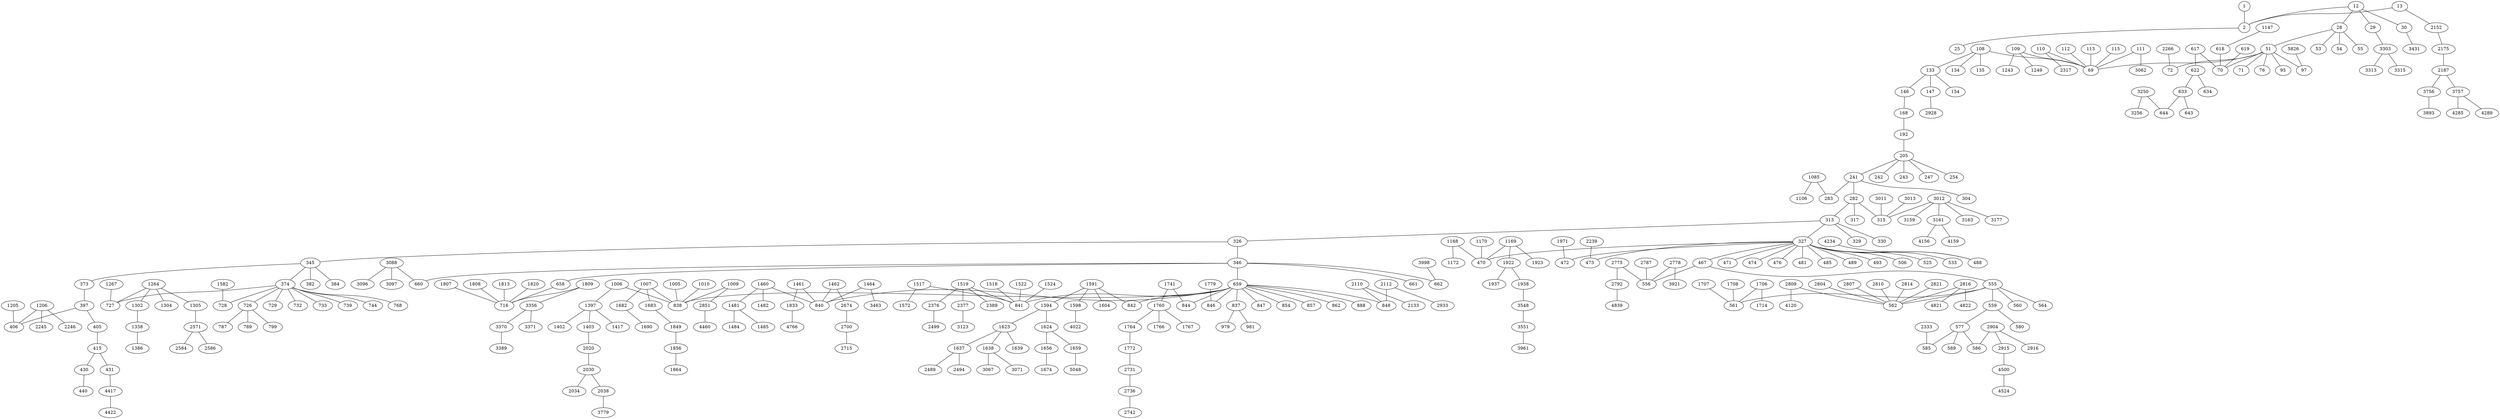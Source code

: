 strict graph "" {
	graph ["edge"="{}",
		file="/Users/felicedeluca/Developer/UofA/mlgd/pipeline/impred/tmp_workspace/topics/set3/layers/Topics_Layer_8_drawing_improved.dot",
		"graph"="{'file': '/Users/felicedeluca/Developer/UofA/mlgd/pipeline/impred/tmp_workspace/topics/set3/layers/Topics_Layer_8_drawing_improved.dot'}",
		"node"="{'height': '', 'level': '', 'pos': '', 'width': ''}"
	];
	1	 [height=0.05,
		level=1,
		pos="-23367.04,-17113.12",
		width=0.05];
	2	 [height=0.05,
		level=1,
		pos="-20937.82,-14861.23",
		width=0.05];
	1 -- 2;
	1005	 [height=0.05,
		level=1,
		pos="7016.94,-9237.54",
		width=0.05];
	838	 [height=0.05,
		level=1,
		pos="5075.61,-6619.32",
		width=0.05];
	1005 -- 838;
	1006	 [height=0.05,
		level=1,
		pos="11813.81,-10093.15",
		width=0.05];
	1397	 [height=0.05,
		level=1,
		pos="13776.13,-13952.66",
		width=0.05];
	1006 -- 1397;
	1006 -- 838;
	1007	 [height=0.05,
		level=1,
		pos="12176.54,-11336.19",
		width=0.05];
	1682	 [height=0.05,
		level=1,
		pos="9249.13,-18314.55",
		width=0.05];
	1007 -- 1682;
	1683	 [height=0.05,
		level=1,
		pos="9130.97,-16812.80",
		width=0.05];
	1007 -- 1683;
	1007 -- 838;
	1009	 [height=0.05,
		level=1,
		pos="8583.83,-10615.41",
		width=0.05];
	2851	 [height=0.05,
		level=1,
		pos="10016.14,-12588.45",
		width=0.05];
	1009 -- 2851;
	1009 -- 838;
	1010	 [height=0.05,
		level=1,
		pos="8047.06,-7306.60",
		width=0.05];
	1010 -- 838;
	108	 [height=0.05,
		level=1,
		pos="-13437.07,16104.40",
		width=0.05];
	133	 [height=0.05,
		level=1,
		pos="-10804.78,16069.05",
		width=0.05];
	108 -- 133;
	134	 [height=0.05,
		level=1,
		pos="-11323.04,20005.93",
		width=0.05];
	108 -- 134;
	135	 [height=0.05,
		level=1,
		pos="-12816.39,18416.21",
		width=0.05];
	108 -- 135;
	69	 [height=0.05,
		level=1,
		pos="-17727.34,2020.38",
		width=0.05];
	108 -- 69;
	1085	 [height=0.05,
		level=1,
		pos="-7430.22,16852.84",
		width=0.05];
	1106	 [height=0.05,
		level=1,
		pos="-9207.60,19095.21",
		width=0.05];
	1085 -- 1106;
	283	 [height=0.05,
		level=1,
		pos="-7487.56,11387.91",
		width=0.05];
	1085 -- 283;
	109	 [height=0.05,
		level=1,
		pos="-17601.37,8035.52",
		width=0.05];
	1243	 [height=0.05,
		level=1,
		pos="-17499.78,10038.07",
		width=0.05];
	109 -- 1243;
	1249	 [height=0.05,
		level=1,
		pos="-19537.09,9010.71",
		width=0.05];
	109 -- 1249;
	109 -- 69;
	110	 [height=0.05,
		level=1,
		pos="-15130.42,13109.61",
		width=0.05];
	2317	 [height=0.05,
		level=1,
		pos="-14251.75,18502.91",
		width=0.05];
	110 -- 2317;
	110 -- 69;
	111	 [height=0.05,
		level=1,
		pos="-19745.21,5287.01",
		width=0.05];
	3062	 [height=0.05,
		level=1,
		pos="-20784.99,6523.58",
		width=0.05];
	111 -- 3062;
	111 -- 69;
	112	 [height=0.05,
		level=1,
		pos="-14212.49,2027.70",
		width=0.05];
	112 -- 69;
	113	 [height=0.05,
		level=1,
		pos="-15380.67,2668.74",
		width=0.05];
	113 -- 69;
	1147	 [height=0.05,
		level=1,
		pos="-22663.77,5684.69",
		width=0.05];
	618	 [height=0.05,
		level=1,
		pos="-20906.51,2547.98",
		width=0.05];
	1147 -- 618;
	115	 [height=0.05,
		level=1,
		pos="-16189.94,2564.44",
		width=0.05];
	115 -- 69;
	1168	 [height=0.05,
		level=1,
		pos="-5088.15,5073.34",
		width=0.05];
	1172	 [height=0.05,
		level=1,
		pos="-4325.88,7499.30",
		width=0.05];
	1168 -- 1172;
	470	 [height=0.05,
		level=1,
		pos="-3607.58,760.31",
		width=0.05];
	1168 -- 470;
	1169	 [height=0.05,
		level=1,
		pos="-5206.94,2333.84",
		width=0.05];
	1922	 [height=0.05,
		level=1,
		pos="-7333.97,3867.69",
		width=0.05];
	1169 -- 1922;
	1923	 [height=0.05,
		level=1,
		pos="-6003.08,1132.48",
		width=0.05];
	1169 -- 1923;
	1169 -- 470;
	1170	 [height=0.05,
		level=1,
		pos="-6657.64,28.64",
		width=0.05];
	1170 -- 470;
	12	 [height=0.05,
		level=1,
		pos="-20921.88,-9051.11",
		width=0.05];
	12 -- 2;
	28	 [height=0.05,
		level=1,
		pos="-15209.79,-7840.95",
		width=0.05];
	12 -- 28;
	29	 [height=0.05,
		level=1,
		pos="-22505.60,-6348.70",
		width=0.05];
	12 -- 29;
	30	 [height=0.05,
		level=1,
		pos="-20602.49,-11411.09",
		width=0.05];
	12 -- 30;
	1205	 [height=0.05,
		level=1,
		pos="-9425.70,-17673.15",
		width=0.05];
	406	 [height=0.05,
		level=1,
		pos="-10424.63,-15990.64",
		width=0.05];
	1205 -- 406;
	1206	 [height=0.05,
		level=1,
		pos="-12054.53,-18196.35",
		width=0.05];
	2245	 [height=0.05,
		level=1,
		pos="-16959.27,-19978.21",
		width=0.05];
	1206 -- 2245;
	2246	 [height=0.05,
		level=1,
		pos="-14638.07,-15911.69",
		width=0.05];
	1206 -- 2246;
	1206 -- 406;
	1264	 [height=0.05,
		level=1,
		pos="-4500.83,-16731.64",
		width=0.05];
	1302	 [height=0.05,
		level=1,
		pos="26.90,-17838.08",
		width=0.05];
	1264 -- 1302;
	1304	 [height=0.05,
		level=1,
		pos="-3495.40,-19632.95",
		width=0.05];
	1264 -- 1304;
	1305	 [height=0.05,
		level=1,
		pos="-7477.59,-19133.06",
		width=0.05];
	1264 -- 1305;
	727	 [height=0.05,
		level=1,
		pos="-5306.81,-11294.17",
		width=0.05];
	1264 -- 727;
	1267	 [height=0.05,
		level=1,
		pos="-6933.66,-13440.68",
		width=0.05];
	1267 -- 727;
	13	 [height=0.05,
		level=1,
		pos="-24407.87,-13719.74",
		width=0.05];
	13 -- 2;
	2152	 [height=0.05,
		level=1,
		pos="-28221.73,-10978.95",
		width=0.05];
	13 -- 2152;
	1338	 [height=0.05,
		level=1,
		pos="-1237.88,-24240.85",
		width=0.05];
	1302 -- 1338;
	2571	 [height=0.05,
		level=1,
		pos="-7952.62,-22708.42",
		width=0.05];
	1305 -- 2571;
	146	 [height=0.05,
		level=1,
		pos="-8944.46,14094.60",
		width=0.05];
	133 -- 146;
	147	 [height=0.05,
		level=1,
		pos="-13115.30,13930.92",
		width=0.05];
	133 -- 147;
	154	 [height=0.05,
		level=1,
		pos="-10259.49,18198.86",
		width=0.05];
	133 -- 154;
	1386	 [height=0.05,
		level=1,
		pos="-346.52,-26735.67",
		width=0.05];
	1338 -- 1386;
	1402	 [height=0.05,
		level=1,
		pos="17030.98,-18077.18",
		width=0.05];
	1397 -- 1402;
	1403	 [height=0.05,
		level=1,
		pos="14100.34,-17184.81",
		width=0.05];
	1397 -- 1403;
	1417	 [height=0.05,
		level=1,
		pos="19476.61,-15700.52",
		width=0.05];
	1397 -- 1417;
	2020	 [height=0.05,
		level=1,
		pos="14928.31,-19238.40",
		width=0.05];
	1403 -- 2020;
	168	 [height=0.05,
		level=1,
		pos="-9586.31,11770.69",
		width=0.05];
	146 -- 168;
	1460	 [height=0.05,
		level=1,
		pos="18821.58,-2901.64",
		width=0.05];
	1481	 [height=0.05,
		level=1,
		pos="22903.52,-815.63",
		width=0.05];
	1460 -- 1481;
	1482	 [height=0.05,
		level=1,
		pos="21204.65,-4331.78",
		width=0.05];
	1460 -- 1482;
	840	 [height=0.05,
		level=1,
		pos="11125.61,-5779.81",
		width=0.05];
	1460 -- 840;
	1461	 [height=0.05,
		level=1,
		pos="15871.92,-5061.44",
		width=0.05];
	1833	 [height=0.05,
		level=1,
		pos="17574.05,-5062.03",
		width=0.05];
	1461 -- 1833;
	1461 -- 840;
	1462	 [height=0.05,
		level=1,
		pos="14118.03,-7293.77",
		width=0.05];
	2674	 [height=0.05,
		level=1,
		pos="18539.06,-6898.38",
		width=0.05];
	1462 -- 2674;
	1462 -- 840;
	1464	 [height=0.05,
		level=1,
		pos="13154.22,-3729.87",
		width=0.05];
	3463	 [height=0.05,
		level=1,
		pos="12950.56,-1789.91",
		width=0.05];
	1464 -- 3463;
	1464 -- 840;
	2928	 [height=0.05,
		level=1,
		pos="-14406.79,11607.48",
		width=0.05];
	147 -- 2928;
	1484	 [height=0.05,
		level=1,
		pos="23019.54,2343.89",
		width=0.05];
	1481 -- 1484;
	1485	 [height=0.05,
		level=1,
		pos="25442.31,-1400.90",
		width=0.05];
	1481 -- 1485;
	1517	 [height=0.05,
		level=1,
		pos="9811.83,5199.94",
		width=0.05];
	1572	 [height=0.05,
		level=1,
		pos="11972.42,6106.55",
		width=0.05];
	1517 -- 1572;
	841	 [height=0.05,
		level=1,
		pos="6983.15,-85.14",
		width=0.05];
	1517 -- 841;
	1518	 [height=0.05,
		level=1,
		pos="7114.45,2758.60",
		width=0.05];
	1518 -- 841;
	1519	 [height=0.05,
		level=1,
		pos="9810.90,1439.27",
		width=0.05];
	2376	 [height=0.05,
		level=1,
		pos="14901.10,7048.00",
		width=0.05];
	1519 -- 2376;
	2377	 [height=0.05,
		level=1,
		pos="14037.29,405.12",
		width=0.05];
	1519 -- 2377;
	2389	 [height=0.05,
		level=1,
		pos="12444.15,3013.71",
		width=0.05];
	1519 -- 2389;
	1519 -- 841;
	1522	 [height=0.05,
		level=1,
		pos="8422.91,3232.53",
		width=0.05];
	1522 -- 841;
	1524	 [height=0.05,
		level=1,
		pos="10528.86,-3203.77",
		width=0.05];
	1524 -- 841;
	1582	 [height=0.05,
		level=1,
		pos="-6729.67,-8540.96",
		width=0.05];
	728	 [height=0.05,
		level=1,
		pos="-3837.21,-7472.55",
		width=0.05];
	1582 -- 728;
	1591	 [height=0.05,
		level=1,
		pos="14082.06,10243.51",
		width=0.05];
	1594	 [height=0.05,
		level=1,
		pos="15929.45,14251.46",
		width=0.05];
	1591 -- 1594;
	1598	 [height=0.05,
		level=1,
		pos="15537.99,12264.79",
		width=0.05];
	1591 -- 1598;
	1604	 [height=0.05,
		level=1,
		pos="14807.81,12363.07",
		width=0.05];
	1591 -- 1604;
	842	 [height=0.05,
		level=1,
		pos="3655.22,884.88",
		width=0.05];
	1591 -- 842;
	1623	 [height=0.05,
		level=1,
		pos="18239.69,15883.46",
		width=0.05];
	1594 -- 1623;
	1624	 [height=0.05,
		level=1,
		pos="16111.16,18595.52",
		width=0.05];
	1594 -- 1624;
	4022	 [height=0.05,
		level=1,
		pos="17077.72,10437.11",
		width=0.05];
	1598 -- 4022;
	1637	 [height=0.05,
		level=1,
		pos="19630.96,18095.86",
		width=0.05];
	1623 -- 1637;
	1638	 [height=0.05,
		level=1,
		pos="22459.69,14273.34",
		width=0.05];
	1623 -- 1638;
	1639	 [height=0.05,
		level=1,
		pos="19004.53,12374.14",
		width=0.05];
	1623 -- 1639;
	1656	 [height=0.05,
		level=1,
		pos="12991.40,24245.84",
		width=0.05];
	1624 -- 1656;
	1659	 [height=0.05,
		level=1,
		pos="15985.91,21248.38",
		width=0.05];
	1624 -- 1659;
	2489	 [height=0.05,
		level=1,
		pos="21647.98,19402.56",
		width=0.05];
	1637 -- 2489;
	2494	 [height=0.05,
		level=1,
		pos="19073.14,20526.52",
		width=0.05];
	1637 -- 2494;
	3067	 [height=0.05,
		level=1,
		pos="24710.03,15204.40",
		width=0.05];
	1638 -- 3067;
	3071	 [height=0.05,
		level=1,
		pos="24579.12,17074.28",
		width=0.05];
	1638 -- 3071;
	1674	 [height=0.05,
		level=1,
		pos="10954.96,25542.77",
		width=0.05];
	1656 -- 1674;
	5048	 [height=0.05,
		level=1,
		pos="17339.40,21767.36",
		width=0.05];
	1659 -- 5048;
	192	 [height=0.05,
		level=1,
		pos="-11555.84,9620.96",
		width=0.05];
	168 -- 192;
	1690	 [height=0.05,
		level=1,
		pos="9028.21,-21863.84",
		width=0.05];
	1682 -- 1690;
	1849	 [height=0.05,
		level=1,
		pos="6439.84,-21069.30",
		width=0.05];
	1683 -- 1849;
	1706	 [height=0.05,
		level=1,
		pos="2903.46,10808.04",
		width=0.05];
	1714	 [height=0.05,
		level=1,
		pos="2759.17,8993.70",
		width=0.05];
	1706 -- 1714;
	561	 [height=0.05,
		level=1,
		pos="2473.37,11890.49",
		width=0.05];
	1706 -- 561;
	1707	 [height=0.05,
		level=1,
		pos="4567.95,10697.39",
		width=0.05];
	1707 -- 561;
	1708	 [height=0.05,
		level=1,
		pos="3180.11,12797.47",
		width=0.05];
	1708 -- 561;
	1741	 [height=0.05,
		level=1,
		pos="10261.66,-8736.81",
		width=0.05];
	1760	 [height=0.05,
		level=1,
		pos="15554.99,-9733.24",
		width=0.05];
	1741 -- 1760;
	844	 [height=0.05,
		level=1,
		pos="7430.49,-4750.97",
		width=0.05];
	1741 -- 844;
	1764	 [height=0.05,
		level=1,
		pos="18395.19,-10663.86",
		width=0.05];
	1760 -- 1764;
	1766	 [height=0.05,
		level=1,
		pos="17503.82,-13243.22",
		width=0.05];
	1760 -- 1766;
	1767	 [height=0.05,
		level=1,
		pos="14687.60,-11084.68",
		width=0.05];
	1760 -- 1767;
	1772	 [height=0.05,
		level=1,
		pos="20497.55,-7773.45",
		width=0.05];
	1764 -- 1772;
	2731	 [height=0.05,
		level=1,
		pos="22949.24,-9751.26",
		width=0.05];
	1772 -- 2731;
	1779	 [height=0.05,
		level=1,
		pos="59.17,1544.57",
		width=0.05];
	846	 [height=0.05,
		level=1,
		pos="-1539.79,-1618.35",
		width=0.05];
	1779 -- 846;
	1807	 [height=0.05,
		level=1,
		pos="10494.94,8694.27",
		width=0.05];
	716	 [height=0.05,
		level=1,
		pos="8211.64,7451.97",
		width=0.05];
	1807 -- 716;
	1808	 [height=0.05,
		level=1,
		pos="6770.83,10060.76",
		width=0.05];
	1808 -- 716;
	1809	 [height=0.05,
		level=1,
		pos="11409.94,12070.59",
		width=0.05];
	3356	 [height=0.05,
		level=1,
		pos="13015.66,15803.77",
		width=0.05];
	1809 -- 3356;
	1809 -- 716;
	1813	 [height=0.05,
		level=1,
		pos="8790.59,9258.49",
		width=0.05];
	1813 -- 716;
	1820	 [height=0.05,
		level=1,
		pos="9473.71,9921.26",
		width=0.05];
	1820 -- 716;
	4766	 [height=0.05,
		level=1,
		pos="16731.17,-6100.29",
		width=0.05];
	1833 -- 4766;
	1856	 [height=0.05,
		level=1,
		pos="4045.61,-22856.50",
		width=0.05];
	1849 -- 1856;
	1864	 [height=0.05,
		level=1,
		pos="4548.63,-24898.70",
		width=0.05];
	1856 -- 1864;
	205	 [height=0.05,
		level=1,
		pos="-12433.80,5650.71",
		width=0.05];
	192 -- 205;
	1937	 [height=0.05,
		level=1,
		pos="-6335.87,6800.43",
		width=0.05];
	1922 -- 1937;
	1938	 [height=0.05,
		level=1,
		pos="-8810.60,1061.91",
		width=0.05];
	1922 -- 1938;
	3548	 [height=0.05,
		level=1,
		pos="-8755.34,-984.75",
		width=0.05];
	1938 -- 3548;
	1971	 [height=0.05,
		level=1,
		pos="-1998.10,8551.56",
		width=0.05];
	472	 [height=0.05,
		level=1,
		pos="-257.42,7140.02",
		width=0.05];
	1971 -- 472;
	25	 [height=0.05,
		level=1,
		pos="-21749.31,-16633.02",
		width=0.05];
	2 -- 25;
	2030	 [height=0.05,
		level=1,
		pos="12596.00,-21494.46",
		width=0.05];
	2020 -- 2030;
	2034	 [height=0.05,
		level=1,
		pos="14160.19,-24878.09",
		width=0.05];
	2030 -- 2034;
	2038	 [height=0.05,
		level=1,
		pos="11330.69,-25465.35",
		width=0.05];
	2030 -- 2038;
	3779	 [height=0.05,
		level=1,
		pos="10082.71,-27264.25",
		width=0.05];
	2038 -- 3779;
	241	 [height=0.05,
		level=1,
		pos="-9456.51,4007.24",
		width=0.05];
	205 -- 241;
	242	 [height=0.05,
		level=1,
		pos="-14791.14,7556.08",
		width=0.05];
	205 -- 242;
	243	 [height=0.05,
		level=1,
		pos="-9308.47,7383.34",
		width=0.05];
	205 -- 243;
	247	 [height=0.05,
		level=1,
		pos="-13702.61,3817.88",
		width=0.05];
	205 -- 247;
	254	 [height=0.05,
		level=1,
		pos="-11416.63,7402.53",
		width=0.05];
	205 -- 254;
	2110	 [height=0.05,
		level=1,
		pos="6391.88,-15228.27",
		width=0.05];
	2133	 [height=0.05,
		level=1,
		pos="5417.04,-14593.42",
		width=0.05];
	2110 -- 2133;
	848	 [height=0.05,
		level=1,
		pos="4307.10,-9542.35",
		width=0.05];
	2110 -- 848;
	2112	 [height=0.05,
		level=1,
		pos="6689.82,-11998.40",
		width=0.05];
	2933	 [height=0.05,
		level=1,
		pos="8423.81,-14905.06",
		width=0.05];
	2112 -- 2933;
	2112 -- 848;
	2175	 [height=0.05,
		level=1,
		pos="-26929.23,-5945.50",
		width=0.05];
	2152 -- 2175;
	2187	 [height=0.05,
		level=1,
		pos="-26098.08,-2751.55",
		width=0.05];
	2175 -- 2187;
	3756	 [height=0.05,
		level=1,
		pos="-27766.01,-2661.34",
		width=0.05];
	2187 -- 3756;
	3757	 [height=0.05,
		level=1,
		pos="-27261.90,-234.84",
		width=0.05];
	2187 -- 3757;
	2239	 [height=0.05,
		level=1,
		pos="3791.48,5942.69",
		width=0.05];
	473	 [height=0.05,
		level=1,
		pos="1867.49,7191.48",
		width=0.05];
	2239 -- 473;
	2266	 [height=0.05,
		level=1,
		pos="-19802.36,-1625.19",
		width=0.05];
	72	 [height=0.05,
		level=1,
		pos="-17956.73,-538.11",
		width=0.05];
	2266 -- 72;
	2333	 [height=0.05,
		level=1,
		pos="5798.68,26363.81",
		width=0.05];
	585	 [height=0.05,
		level=1,
		pos="4838.99,23910.34",
		width=0.05];
	2333 -- 585;
	2499	 [height=0.05,
		level=1,
		pos="21776.90,6777.51",
		width=0.05];
	2376 -- 2499;
	3123	 [height=0.05,
		level=1,
		pos="14176.78,2910.77",
		width=0.05];
	2377 -- 3123;
	282	 [height=0.05,
		level=1,
		pos="-11377.98,-3862.25",
		width=0.05];
	241 -- 282;
	241 -- 283;
	304	 [height=0.05,
		level=1,
		pos="-10598.11,1502.93",
		width=0.05];
	241 -- 304;
	2584	 [height=0.05,
		level=1,
		pos="-5243.99,-25975.24",
		width=0.05];
	2571 -- 2584;
	2586	 [height=0.05,
		level=1,
		pos="-10198.71,-25017.19",
		width=0.05];
	2571 -- 2586;
	2700	 [height=0.05,
		level=1,
		pos="21505.01,-6675.33",
		width=0.05];
	2674 -- 2700;
	2715	 [height=0.05,
		level=1,
		pos="23699.92,-5780.24",
		width=0.05];
	2700 -- 2715;
	2736	 [height=0.05,
		level=1,
		pos="23878.39,-8369.24",
		width=0.05];
	2731 -- 2736;
	2742	 [height=0.05,
		level=1,
		pos="25974.81,-5924.20",
		width=0.05];
	2736 -- 2742;
	2775	 [height=0.05,
		level=1,
		pos="-2270.36,13104.83",
		width=0.05];
	2792	 [height=0.05,
		level=1,
		pos="-3721.01,13577.95",
		width=0.05];
	2775 -- 2792;
	556	 [height=0.05,
		level=1,
		pos="-233.03,11637.15",
		width=0.05];
	2775 -- 556;
	2778	 [height=0.05,
		level=1,
		pos="-1868.22,10597.42",
		width=0.05];
	3921	 [height=0.05,
		level=1,
		pos="-3397.84,10617.36",
		width=0.05];
	2778 -- 3921;
	2778 -- 556;
	2787	 [height=0.05,
		level=1,
		pos="-793.51,10726.13",
		width=0.05];
	2787 -- 556;
	4839	 [height=0.05,
		level=1,
		pos="-3275.95,14828.20",
		width=0.05];
	2792 -- 4839;
	51	 [height=0.05,
		level=1,
		pos="-12408.18,-897.39",
		width=0.05];
	28 -- 51;
	53	 [height=0.05,
		level=1,
		pos="-13914.06,-9055.97",
		width=0.05];
	28 -- 53;
	54	 [height=0.05,
		level=1,
		pos="-16800.30,-9758.25",
		width=0.05];
	28 -- 54;
	55	 [height=0.05,
		level=1,
		pos="-17109.23,-6382.45",
		width=0.05];
	28 -- 55;
	2804	 [height=0.05,
		level=1,
		pos="6201.98,18271.77",
		width=0.05];
	562	 [height=0.05,
		level=1,
		pos="5190.80,14689.69",
		width=0.05];
	2804 -- 562;
	2807	 [height=0.05,
		level=1,
		pos="9547.50,16338.05",
		width=0.05];
	2807 -- 562;
	2809	 [height=0.05,
		level=1,
		pos="8160.55,11541.45",
		width=0.05];
	4120	 [height=0.05,
		level=1,
		pos="9467.63,11082.43",
		width=0.05];
	2809 -- 4120;
	2809 -- 562;
	2810	 [height=0.05,
		level=1,
		pos="7591.90,17040.07",
		width=0.05];
	2810 -- 562;
	2814	 [height=0.05,
		level=1,
		pos="7547.09,15078.05",
		width=0.05];
	2814 -- 562;
	2816	 [height=0.05,
		level=1,
		pos="8357.19,13611.20",
		width=0.05];
	4821	 [height=0.05,
		level=1,
		pos="10547.92,14388.14",
		width=0.05];
	2816 -- 4821;
	4822	 [height=0.05,
		level=1,
		pos="9046.90,14991.93",
		width=0.05];
	2816 -- 4822;
	2816 -- 562;
	313	 [height=0.05,
		level=1,
		pos="-8858.84,-6846.97",
		width=0.05];
	282 -- 313;
	315	 [height=0.05,
		level=1,
		pos="-6070.04,10190.75",
		width=0.05];
	282 -- 315;
	317	 [height=0.05,
		level=1,
		pos="-12719.58,-6342.65",
		width=0.05];
	282 -- 317;
	2821	 [height=0.05,
		level=1,
		pos="7368.25,14051.95",
		width=0.05];
	2821 -- 562;
	4460	 [height=0.05,
		level=1,
		pos="9673.90,-13635.60",
		width=0.05];
	2851 -- 4460;
	3303	 [height=0.05,
		level=1,
		pos="-23907.22,-8955.10",
		width=0.05];
	29 -- 3303;
	2904	 [height=0.05,
		level=1,
		pos="-2124.55,24686.05",
		width=0.05];
	2915	 [height=0.05,
		level=1,
		pos="1965.24,24859.62",
		width=0.05];
	2904 -- 2915;
	2916	 [height=0.05,
		level=1,
		pos="-3611.32,25312.41",
		width=0.05];
	2904 -- 2916;
	586	 [height=0.05,
		level=1,
		pos="-2247.47,22870.17",
		width=0.05];
	2904 -- 586;
	4500	 [height=0.05,
		level=1,
		pos="2779.20,28738.10",
		width=0.05];
	2915 -- 4500;
	3431	 [height=0.05,
		level=1,
		pos="-19097.45,-11053.13",
		width=0.05];
	30 -- 3431;
	3011	 [height=0.05,
		level=1,
		pos="-5870.42,14749.70",
		width=0.05];
	3011 -- 315;
	3012	 [height=0.05,
		level=1,
		pos="-3343.60,17500.89",
		width=0.05];
	3012 -- 315;
	3159	 [height=0.05,
		level=1,
		pos="-7502.21,21475.03",
		width=0.05];
	3012 -- 3159;
	3161	 [height=0.05,
		level=1,
		pos="-7687.95,23439.17",
		width=0.05];
	3012 -- 3161;
	3163	 [height=0.05,
		level=1,
		pos="-3697.19,20174.47",
		width=0.05];
	3012 -- 3163;
	3177	 [height=0.05,
		level=1,
		pos="-5299.35,20816.69",
		width=0.05];
	3012 -- 3177;
	3013	 [height=0.05,
		level=1,
		pos="-4549.05,11195.73",
		width=0.05];
	3013 -- 315;
	3088	 [height=0.05,
		level=1,
		pos="3472.22,-10975.50",
		width=0.05];
	3096	 [height=0.05,
		level=1,
		pos="4336.48,-12748.09",
		width=0.05];
	3088 -- 3096;
	3097	 [height=0.05,
		level=1,
		pos="3090.85,-12164.58",
		width=0.05];
	3088 -- 3097;
	660	 [height=0.05,
		level=1,
		pos="1767.22,-4389.22",
		width=0.05];
	3088 -- 660;
	326	 [height=0.05,
		level=1,
		pos="237.25,-5433.56",
		width=0.05];
	313 -- 326;
	327	 [height=0.05,
		level=1,
		pos="-1639.72,1954.82",
		width=0.05];
	313 -- 327;
	329	 [height=0.05,
		level=1,
		pos="-6375.48,-5689.23",
		width=0.05];
	313 -- 329;
	330	 [height=0.05,
		level=1,
		pos="-10782.04,-6552.20",
		width=0.05];
	313 -- 330;
	4156	 [height=0.05,
		level=1,
		pos="-5285.91,26955.61",
		width=0.05];
	3161 -- 4156;
	4159	 [height=0.05,
		level=1,
		pos="-5904.38,24904.67",
		width=0.05];
	3161 -- 4159;
	3250	 [height=0.05,
		level=1,
		pos="-18392.69,12769.88",
		width=0.05];
	3256	 [height=0.05,
		level=1,
		pos="-17968.18,19857.72",
		width=0.05];
	3250 -- 3256;
	644	 [height=0.05,
		level=1,
		pos="-21796.96,8904.13",
		width=0.05];
	3250 -- 644;
	345	 [height=0.05,
		level=1,
		pos="-2134.70,-6712.04",
		width=0.05];
	326 -- 345;
	346	 [height=0.05,
		level=1,
		pos="-2944.27,-3991.47",
		width=0.05];
	326 -- 346;
	467	 [height=0.05,
		level=1,
		pos="1055.09,9325.99",
		width=0.05];
	327 -- 467;
	327 -- 470;
	471	 [height=0.05,
		level=1,
		pos="-4882.04,-777.57",
		width=0.05];
	327 -- 471;
	327 -- 472;
	327 -- 473;
	474	 [height=0.05,
		level=1,
		pos="-1411.08,4311.95",
		width=0.05];
	327 -- 474;
	476	 [height=0.05,
		level=1,
		pos="414.49,8383.35",
		width=0.05];
	327 -- 476;
	481	 [height=0.05,
		level=1,
		pos="-6307.17,-3927.20",
		width=0.05];
	327 -- 481;
	485	 [height=0.05,
		level=1,
		pos="-3347.01,-879.63",
		width=0.05];
	327 -- 485;
	488	 [height=0.05,
		level=1,
		pos="1765.65,5244.85",
		width=0.05];
	327 -- 488;
	489	 [height=0.05,
		level=1,
		pos="-521.46,6478.18",
		width=0.05];
	327 -- 489;
	493	 [height=0.05,
		level=1,
		pos="-3513.50,4613.09",
		width=0.05];
	327 -- 493;
	506	 [height=0.05,
		level=1,
		pos="1433.02,7121.58",
		width=0.05];
	327 -- 506;
	525	 [height=0.05,
		level=1,
		pos="-1687.84,2865.07",
		width=0.05];
	327 -- 525;
	533	 [height=0.05,
		level=1,
		pos="-658.82,4467.21",
		width=0.05];
	327 -- 533;
	3313	 [height=0.05,
		level=1,
		pos="-24060.11,-11014.04",
		width=0.05];
	3303 -- 3313;
	3315	 [height=0.05,
		level=1,
		pos="-25569.19,-9447.27",
		width=0.05];
	3303 -- 3315;
	3370	 [height=0.05,
		level=1,
		pos="12900.14,19203.65",
		width=0.05];
	3356 -- 3370;
	3371	 [height=0.05,
		level=1,
		pos="10592.26,17811.87",
		width=0.05];
	3356 -- 3371;
	3389	 [height=0.05,
		level=1,
		pos="14229.66,20916.58",
		width=0.05];
	3370 -- 3389;
	373	 [height=0.05,
		level=1,
		pos="-9657.21,-9252.89",
		width=0.05];
	345 -- 373;
	374	 [height=0.05,
		level=1,
		pos="-970.87,-8858.12",
		width=0.05];
	345 -- 374;
	382	 [height=0.05,
		level=1,
		pos="842.09,-7617.27",
		width=0.05];
	345 -- 382;
	384	 [height=0.05,
		level=1,
		pos="1894.97,-6526.48",
		width=0.05];
	345 -- 384;
	658	 [height=0.05,
		level=1,
		pos="544.30,3114.72",
		width=0.05];
	346 -- 658;
	659	 [height=0.05,
		level=1,
		pos="478.78,-543.22",
		width=0.05];
	346 -- 659;
	346 -- 660;
	661	 [height=0.05,
		level=1,
		pos="179.76,-3508.49",
		width=0.05];
	346 -- 661;
	662	 [height=0.05,
		level=1,
		pos="-3378.90,-2049.36",
		width=0.05];
	346 -- 662;
	3551	 [height=0.05,
		level=1,
		pos="-8415.52,-2599.36",
		width=0.05];
	3548 -- 3551;
	3961	 [height=0.05,
		level=1,
		pos="-8919.90,-4730.01",
		width=0.05];
	3551 -- 3961;
	397	 [height=0.05,
		level=1,
		pos="-8613.98,-14026.01",
		width=0.05];
	373 -- 397;
	726	 [height=0.05,
		level=1,
		pos="2869.46,-15319.17",
		width=0.05];
	374 -- 726;
	374 -- 727;
	374 -- 728;
	729	 [height=0.05,
		level=1,
		pos="1708.56,-10097.56",
		width=0.05];
	374 -- 729;
	732	 [height=0.05,
		level=1,
		pos="-478.79,-12698.44",
		width=0.05];
	374 -- 732;
	733	 [height=0.05,
		level=1,
		pos="-3866.81,-8277.54",
		width=0.05];
	374 -- 733;
	739	 [height=0.05,
		level=1,
		pos="-2440.75,-10791.90",
		width=0.05];
	374 -- 739;
	744	 [height=0.05,
		level=1,
		pos="-2530.60,-8034.66",
		width=0.05];
	374 -- 744;
	768	 [height=0.05,
		level=1,
		pos="-3604.12,-9617.28",
		width=0.05];
	374 -- 768;
	3893	 [height=0.05,
		level=1,
		pos="-29372.84,-2632.67",
		width=0.05];
	3756 -- 3893;
	4285	 [height=0.05,
		level=1,
		pos="-30200.41,1506.92",
		width=0.05];
	3757 -- 4285;
	4289	 [height=0.05,
		level=1,
		pos="-28790.71,-975.30",
		width=0.05];
	3757 -- 4289;
	405	 [height=0.05,
		level=1,
		pos="-11507.93,-14534.00",
		width=0.05];
	397 -- 405;
	397 -- 406;
	3998	 [height=0.05,
		level=1,
		pos="-4773.31,-3154.75",
		width=0.05];
	3998 -- 662;
	415	 [height=0.05,
		level=1,
		pos="-12591.71,-12403.24",
		width=0.05];
	405 -- 415;
	430	 [height=0.05,
		level=1,
		pos="-14973.51,-12032.50",
		width=0.05];
	415 -- 430;
	431	 [height=0.05,
		level=1,
		pos="-11131.66,-12056.89",
		width=0.05];
	415 -- 431;
	4234	 [height=0.05,
		level=1,
		pos="3039.69,5413.55",
		width=0.05];
	4234 -- 488;
	440	 [height=0.05,
		level=1,
		pos="-17050.17,-12854.30",
		width=0.05];
	430 -- 440;
	4417	 [height=0.05,
		level=1,
		pos="-10373.65,-10992.42",
		width=0.05];
	431 -- 4417;
	4422	 [height=0.05,
		level=1,
		pos="-11379.36,-10087.53",
		width=0.05];
	4417 -- 4422;
	4524	 [height=0.05,
		level=1,
		pos="1153.57,30077.75",
		width=0.05];
	4500 -- 4524;
	555	 [height=0.05,
		level=1,
		pos="1474.53,13840.50",
		width=0.05];
	467 -- 555;
	467 -- 556;
	51 -- 69;
	70	 [height=0.05,
		level=1,
		pos="-20300.37,660.26",
		width=0.05];
	51 -- 70;
	71	 [height=0.05,
		level=1,
		pos="-15315.65,-4355.68",
		width=0.05];
	51 -- 71;
	51 -- 72;
	76	 [height=0.05,
		level=1,
		pos="-13084.35,-4726.33",
		width=0.05];
	51 -- 76;
	95	 [height=0.05,
		level=1,
		pos="-12362.40,-2771.14",
		width=0.05];
	51 -- 95;
	97	 [height=0.05,
		level=1,
		pos="-14616.74,-1648.44",
		width=0.05];
	51 -- 97;
	559	 [height=0.05,
		level=1,
		pos="2520.90,18801.68",
		width=0.05];
	555 -- 559;
	560	 [height=0.05,
		level=1,
		pos="88.24,16720.52",
		width=0.05];
	555 -- 560;
	555 -- 561;
	555 -- 562;
	564	 [height=0.05,
		level=1,
		pos="266.07,15088.18",
		width=0.05];
	555 -- 564;
	577	 [height=0.05,
		level=1,
		pos="647.67,21109.93",
		width=0.05];
	559 -- 577;
	580	 [height=0.05,
		level=1,
		pos="1612.74,18342.90",
		width=0.05];
	559 -- 580;
	577 -- 585;
	577 -- 586;
	589	 [height=0.05,
		level=1,
		pos="5611.26,20622.13",
		width=0.05];
	577 -- 589;
	5826	 [height=0.05,
		level=1,
		pos="-16157.96,-931.19",
		width=0.05];
	5826 -- 97;
	617	 [height=0.05,
		level=1,
		pos="-25518.53,2283.40",
		width=0.05];
	622	 [height=0.05,
		level=1,
		pos="-27916.56,4769.13",
		width=0.05];
	617 -- 622;
	617 -- 70;
	618 -- 70;
	619	 [height=0.05,
		level=1,
		pos="-22729.63,1002.81",
		width=0.05];
	619 -- 70;
	633	 [height=0.05,
		level=1,
		pos="-24888.62,9216.50",
		width=0.05];
	622 -- 633;
	634	 [height=0.05,
		level=1,
		pos="-29987.87,5025.83",
		width=0.05];
	622 -- 634;
	643	 [height=0.05,
		level=1,
		pos="-26077.41,10645.17",
		width=0.05];
	633 -- 643;
	633 -- 644;
	658 -- 716;
	837	 [height=0.05,
		level=1,
		pos="4946.61,3686.44",
		width=0.05];
	659 -- 837;
	659 -- 838;
	659 -- 840;
	659 -- 841;
	659 -- 842;
	659 -- 844;
	659 -- 846;
	847	 [height=0.05,
		level=1,
		pos="6072.92,-2199.24",
		width=0.05];
	659 -- 847;
	659 -- 848;
	854	 [height=0.05,
		level=1,
		pos="630.17,-1342.66",
		width=0.05];
	659 -- 854;
	857	 [height=0.05,
		level=1,
		pos="4113.05,-180.05",
		width=0.05];
	659 -- 857;
	862	 [height=0.05,
		level=1,
		pos="1357.73,-3118.61",
		width=0.05];
	659 -- 862;
	888	 [height=0.05,
		level=1,
		pos="6007.88,-3656.36",
		width=0.05];
	659 -- 888;
	787	 [height=0.05,
		level=1,
		pos="2879.64,-19969.24",
		width=0.05];
	726 -- 787;
	789	 [height=0.05,
		level=1,
		pos="3198.99,-18120.48",
		width=0.05];
	726 -- 789;
	799	 [height=0.05,
		level=1,
		pos="4523.95,-18953.10",
		width=0.05];
	726 -- 799;
	979	 [height=0.05,
		level=1,
		pos="6988.92,5676.54",
		width=0.05];
	837 -- 979;
	981	 [height=0.05,
		level=1,
		pos="6578.97,4676.54",
		width=0.05];
	837 -- 981;
}
